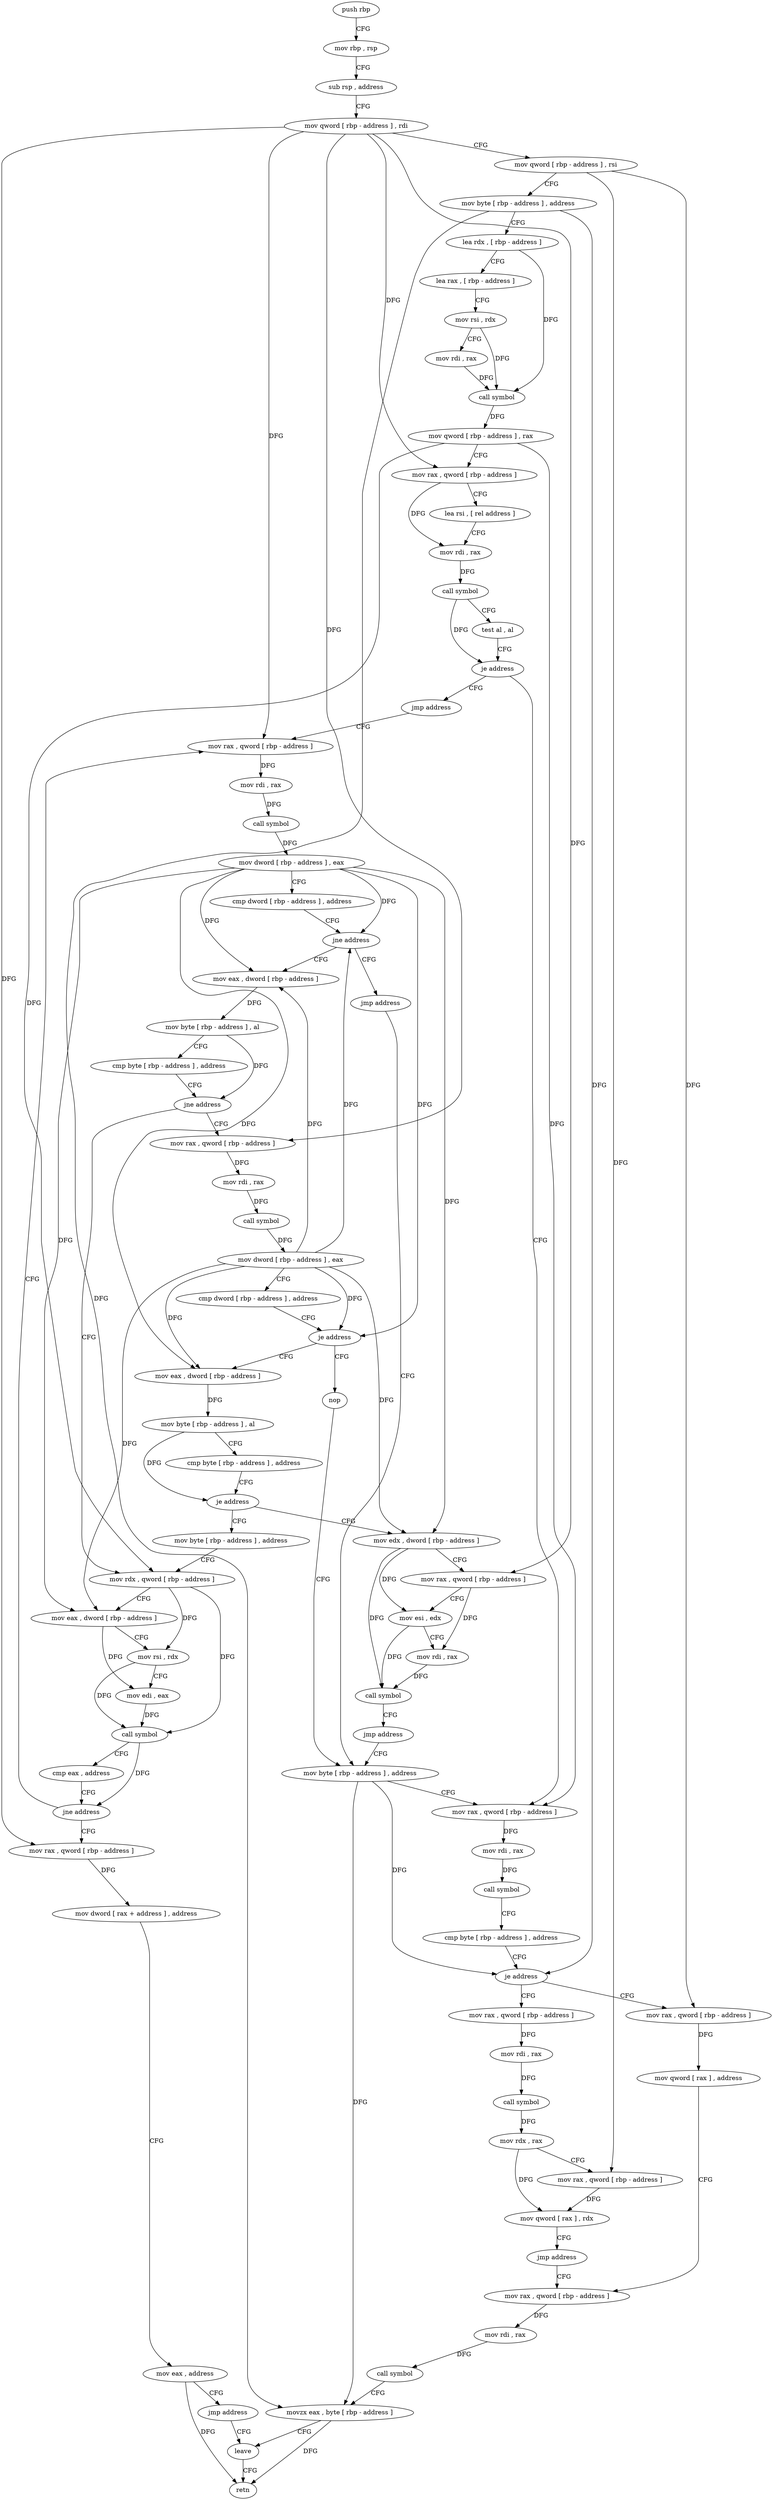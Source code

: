 digraph "func" {
"116436" [label = "push rbp" ]
"116437" [label = "mov rbp , rsp" ]
"116440" [label = "sub rsp , address" ]
"116444" [label = "mov qword [ rbp - address ] , rdi" ]
"116448" [label = "mov qword [ rbp - address ] , rsi" ]
"116452" [label = "mov byte [ rbp - address ] , address" ]
"116456" [label = "lea rdx , [ rbp - address ]" ]
"116460" [label = "lea rax , [ rbp - address ]" ]
"116464" [label = "mov rsi , rdx" ]
"116467" [label = "mov rdi , rax" ]
"116470" [label = "call symbol" ]
"116475" [label = "mov qword [ rbp - address ] , rax" ]
"116479" [label = "mov rax , qword [ rbp - address ]" ]
"116483" [label = "lea rsi , [ rel address ]" ]
"116490" [label = "mov rdi , rax" ]
"116493" [label = "call symbol" ]
"116498" [label = "test al , al" ]
"116500" [label = "je address" ]
"116648" [label = "mov rax , qword [ rbp - address ]" ]
"116506" [label = "jmp address" ]
"116652" [label = "mov rdi , rax" ]
"116655" [label = "call symbol" ]
"116660" [label = "cmp byte [ rbp - address ] , address" ]
"116664" [label = "je address" ]
"116690" [label = "mov rax , qword [ rbp - address ]" ]
"116666" [label = "mov rax , qword [ rbp - address ]" ]
"116616" [label = "mov rax , qword [ rbp - address ]" ]
"116694" [label = "mov qword [ rax ] , address" ]
"116701" [label = "mov rax , qword [ rbp - address ]" ]
"116670" [label = "mov rdi , rax" ]
"116673" [label = "call symbol" ]
"116678" [label = "mov rdx , rax" ]
"116681" [label = "mov rax , qword [ rbp - address ]" ]
"116685" [label = "mov qword [ rax ] , rdx" ]
"116688" [label = "jmp address" ]
"116620" [label = "mov rdi , rax" ]
"116623" [label = "call symbol" ]
"116628" [label = "mov dword [ rbp - address ] , eax" ]
"116631" [label = "cmp dword [ rbp - address ] , address" ]
"116635" [label = "jne address" ]
"116508" [label = "mov eax , dword [ rbp - address ]" ]
"116641" [label = "jmp address" ]
"116705" [label = "mov rdi , rax" ]
"116708" [label = "call symbol" ]
"116713" [label = "movzx eax , byte [ rbp - address ]" ]
"116717" [label = "leave" ]
"116511" [label = "mov byte [ rbp - address ] , al" ]
"116514" [label = "cmp byte [ rbp - address ] , address" ]
"116518" [label = "jne address" ]
"116576" [label = "mov rdx , qword [ rbp - address ]" ]
"116520" [label = "mov rax , qword [ rbp - address ]" ]
"116644" [label = "mov byte [ rbp - address ] , address" ]
"116580" [label = "mov eax , dword [ rbp - address ]" ]
"116583" [label = "mov rsi , rdx" ]
"116586" [label = "mov edi , eax" ]
"116588" [label = "call symbol" ]
"116593" [label = "cmp eax , address" ]
"116596" [label = "jne address" ]
"116598" [label = "mov rax , qword [ rbp - address ]" ]
"116524" [label = "mov rdi , rax" ]
"116527" [label = "call symbol" ]
"116532" [label = "mov dword [ rbp - address ] , eax" ]
"116535" [label = "cmp dword [ rbp - address ] , address" ]
"116539" [label = "je address" ]
"116643" [label = "nop" ]
"116541" [label = "mov eax , dword [ rbp - address ]" ]
"116602" [label = "mov dword [ rax + address ] , address" ]
"116609" [label = "mov eax , address" ]
"116614" [label = "jmp address" ]
"116544" [label = "mov byte [ rbp - address ] , al" ]
"116547" [label = "cmp byte [ rbp - address ] , address" ]
"116551" [label = "je address" ]
"116572" [label = "mov byte [ rbp - address ] , address" ]
"116553" [label = "mov edx , dword [ rbp - address ]" ]
"116718" [label = "retn" ]
"116556" [label = "mov rax , qword [ rbp - address ]" ]
"116560" [label = "mov esi , edx" ]
"116562" [label = "mov rdi , rax" ]
"116565" [label = "call symbol" ]
"116570" [label = "jmp address" ]
"116436" -> "116437" [ label = "CFG" ]
"116437" -> "116440" [ label = "CFG" ]
"116440" -> "116444" [ label = "CFG" ]
"116444" -> "116448" [ label = "CFG" ]
"116444" -> "116479" [ label = "DFG" ]
"116444" -> "116616" [ label = "DFG" ]
"116444" -> "116520" [ label = "DFG" ]
"116444" -> "116598" [ label = "DFG" ]
"116444" -> "116556" [ label = "DFG" ]
"116448" -> "116452" [ label = "CFG" ]
"116448" -> "116690" [ label = "DFG" ]
"116448" -> "116681" [ label = "DFG" ]
"116452" -> "116456" [ label = "CFG" ]
"116452" -> "116664" [ label = "DFG" ]
"116452" -> "116713" [ label = "DFG" ]
"116456" -> "116460" [ label = "CFG" ]
"116456" -> "116470" [ label = "DFG" ]
"116460" -> "116464" [ label = "CFG" ]
"116464" -> "116467" [ label = "CFG" ]
"116464" -> "116470" [ label = "DFG" ]
"116467" -> "116470" [ label = "DFG" ]
"116470" -> "116475" [ label = "DFG" ]
"116475" -> "116479" [ label = "CFG" ]
"116475" -> "116648" [ label = "DFG" ]
"116475" -> "116576" [ label = "DFG" ]
"116479" -> "116483" [ label = "CFG" ]
"116479" -> "116490" [ label = "DFG" ]
"116483" -> "116490" [ label = "CFG" ]
"116490" -> "116493" [ label = "DFG" ]
"116493" -> "116498" [ label = "CFG" ]
"116493" -> "116500" [ label = "DFG" ]
"116498" -> "116500" [ label = "CFG" ]
"116500" -> "116648" [ label = "CFG" ]
"116500" -> "116506" [ label = "CFG" ]
"116648" -> "116652" [ label = "DFG" ]
"116506" -> "116616" [ label = "CFG" ]
"116652" -> "116655" [ label = "DFG" ]
"116655" -> "116660" [ label = "CFG" ]
"116660" -> "116664" [ label = "CFG" ]
"116664" -> "116690" [ label = "CFG" ]
"116664" -> "116666" [ label = "CFG" ]
"116690" -> "116694" [ label = "DFG" ]
"116666" -> "116670" [ label = "DFG" ]
"116616" -> "116620" [ label = "DFG" ]
"116694" -> "116701" [ label = "CFG" ]
"116701" -> "116705" [ label = "DFG" ]
"116670" -> "116673" [ label = "DFG" ]
"116673" -> "116678" [ label = "DFG" ]
"116678" -> "116681" [ label = "CFG" ]
"116678" -> "116685" [ label = "DFG" ]
"116681" -> "116685" [ label = "DFG" ]
"116685" -> "116688" [ label = "CFG" ]
"116688" -> "116701" [ label = "CFG" ]
"116620" -> "116623" [ label = "DFG" ]
"116623" -> "116628" [ label = "DFG" ]
"116628" -> "116631" [ label = "CFG" ]
"116628" -> "116635" [ label = "DFG" ]
"116628" -> "116508" [ label = "DFG" ]
"116628" -> "116580" [ label = "DFG" ]
"116628" -> "116539" [ label = "DFG" ]
"116628" -> "116541" [ label = "DFG" ]
"116628" -> "116553" [ label = "DFG" ]
"116631" -> "116635" [ label = "CFG" ]
"116635" -> "116508" [ label = "CFG" ]
"116635" -> "116641" [ label = "CFG" ]
"116508" -> "116511" [ label = "DFG" ]
"116641" -> "116644" [ label = "CFG" ]
"116705" -> "116708" [ label = "DFG" ]
"116708" -> "116713" [ label = "CFG" ]
"116713" -> "116717" [ label = "CFG" ]
"116713" -> "116718" [ label = "DFG" ]
"116717" -> "116718" [ label = "CFG" ]
"116511" -> "116514" [ label = "CFG" ]
"116511" -> "116518" [ label = "DFG" ]
"116514" -> "116518" [ label = "CFG" ]
"116518" -> "116576" [ label = "CFG" ]
"116518" -> "116520" [ label = "CFG" ]
"116576" -> "116580" [ label = "CFG" ]
"116576" -> "116583" [ label = "DFG" ]
"116576" -> "116588" [ label = "DFG" ]
"116520" -> "116524" [ label = "DFG" ]
"116644" -> "116648" [ label = "CFG" ]
"116644" -> "116664" [ label = "DFG" ]
"116644" -> "116713" [ label = "DFG" ]
"116580" -> "116583" [ label = "CFG" ]
"116580" -> "116586" [ label = "DFG" ]
"116583" -> "116586" [ label = "CFG" ]
"116583" -> "116588" [ label = "DFG" ]
"116586" -> "116588" [ label = "DFG" ]
"116588" -> "116593" [ label = "CFG" ]
"116588" -> "116596" [ label = "DFG" ]
"116593" -> "116596" [ label = "CFG" ]
"116596" -> "116616" [ label = "CFG" ]
"116596" -> "116598" [ label = "CFG" ]
"116598" -> "116602" [ label = "DFG" ]
"116524" -> "116527" [ label = "DFG" ]
"116527" -> "116532" [ label = "DFG" ]
"116532" -> "116535" [ label = "CFG" ]
"116532" -> "116635" [ label = "DFG" ]
"116532" -> "116508" [ label = "DFG" ]
"116532" -> "116580" [ label = "DFG" ]
"116532" -> "116539" [ label = "DFG" ]
"116532" -> "116541" [ label = "DFG" ]
"116532" -> "116553" [ label = "DFG" ]
"116535" -> "116539" [ label = "CFG" ]
"116539" -> "116643" [ label = "CFG" ]
"116539" -> "116541" [ label = "CFG" ]
"116643" -> "116644" [ label = "CFG" ]
"116541" -> "116544" [ label = "DFG" ]
"116602" -> "116609" [ label = "CFG" ]
"116609" -> "116614" [ label = "CFG" ]
"116609" -> "116718" [ label = "DFG" ]
"116614" -> "116717" [ label = "CFG" ]
"116544" -> "116547" [ label = "CFG" ]
"116544" -> "116551" [ label = "DFG" ]
"116547" -> "116551" [ label = "CFG" ]
"116551" -> "116572" [ label = "CFG" ]
"116551" -> "116553" [ label = "CFG" ]
"116572" -> "116576" [ label = "CFG" ]
"116553" -> "116556" [ label = "CFG" ]
"116553" -> "116560" [ label = "DFG" ]
"116553" -> "116565" [ label = "DFG" ]
"116556" -> "116560" [ label = "CFG" ]
"116556" -> "116562" [ label = "DFG" ]
"116560" -> "116562" [ label = "CFG" ]
"116560" -> "116565" [ label = "DFG" ]
"116562" -> "116565" [ label = "DFG" ]
"116565" -> "116570" [ label = "CFG" ]
"116570" -> "116644" [ label = "CFG" ]
}
